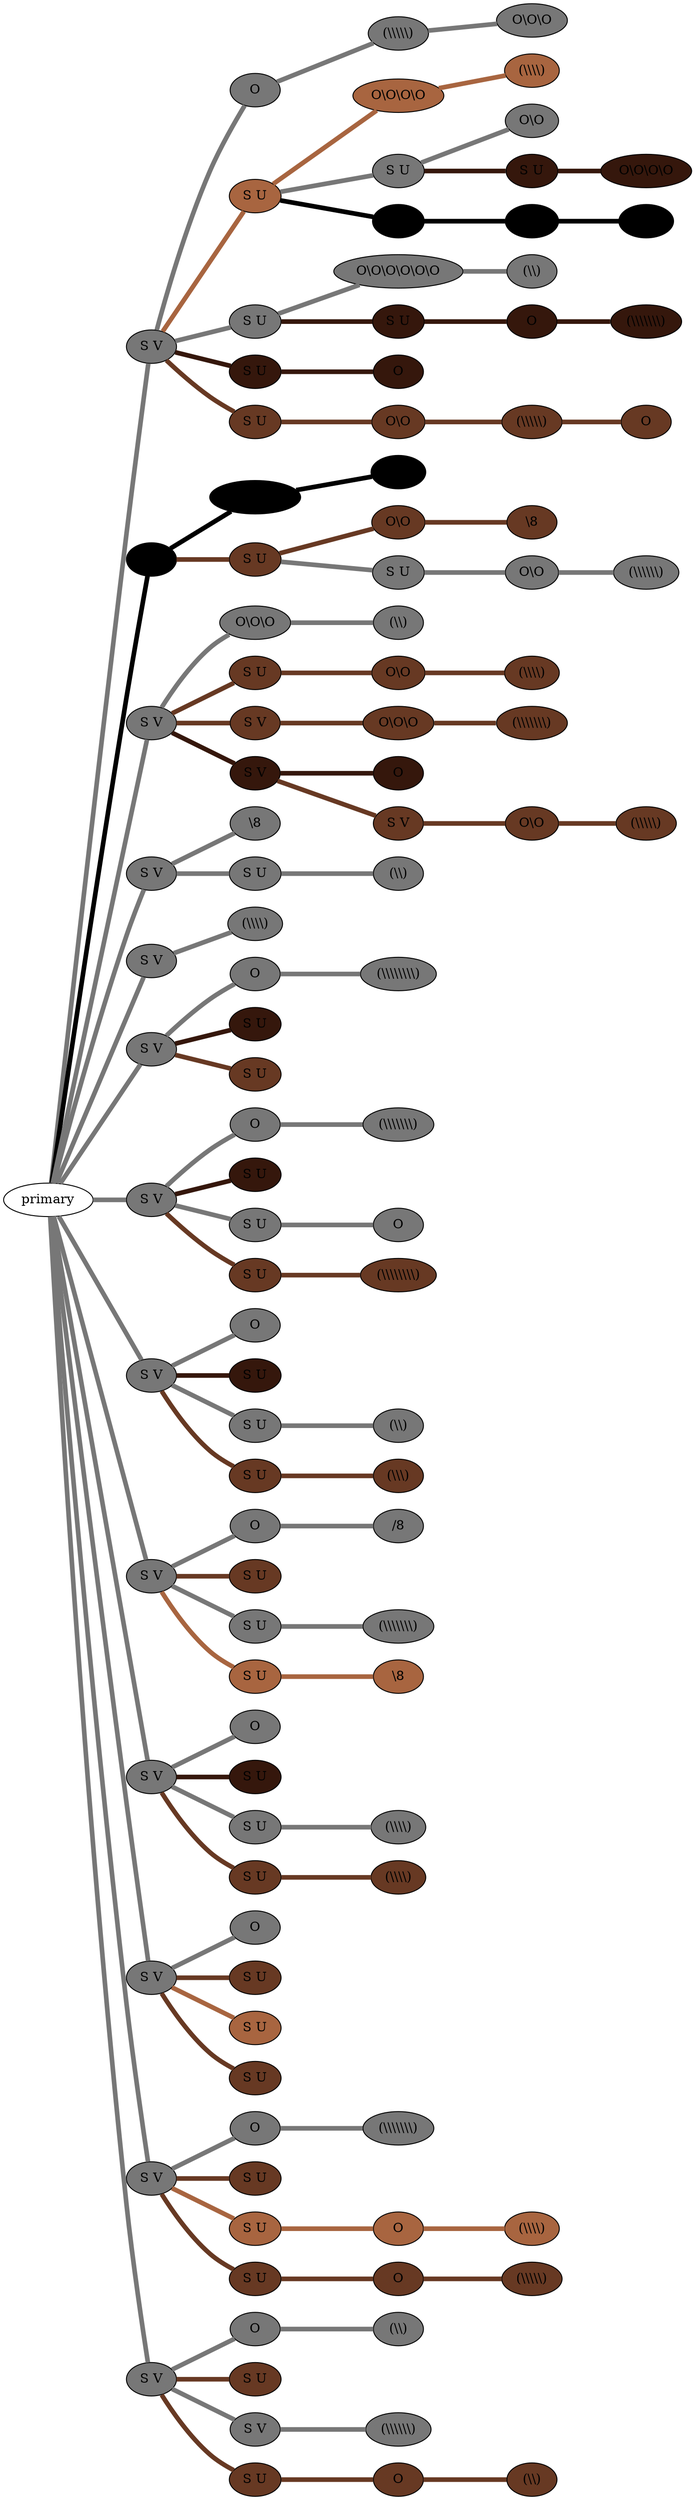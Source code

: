 graph {
 graph [rankdir=LR]
"1" [qtype="pendant_node", pendant_colors="#777777", pendant_ply="S", pendant_attach="V", pendant_length="35", label="S V", style=filled, fillcolor="#777777"]
"primary" -- "1" [qtype="pendant_link",penwidth=5,color="#777777"]
"1:0" [qtype="knot_node", knot_value="1", knot_type="S", knot_position="8.0", knot_spin="Z", label="O", style=filled, fillcolor="#777777"]
"1" -- "1:0" [qtype="knot_link",penwidth=5,color="#777777"]
"1:1" [qtype="knot_node", knot_value="5", knot_type="L", knot_position="16.0", knot_spin="Z", label="(\\\\\\\\\\)", style=filled, fillcolor="#777777"]
"1:0" -- "1:1" [qtype="knot_link",penwidth=5,color="#777777"]
"1:2" [qtype="knot_node", knot_value="3", knot_type="S", knot_position="22.5", knot_spin="Z", label="O\\O\\O", style=filled, fillcolor="#777777"]
"1:1" -- "1:2" [qtype="knot_link",penwidth=5,color="#777777"]
"1s1" [qtype="pendant_node", pendant_colors="#A86540,#777777", pendant_ply="S", pendant_attach="U", pendant_length="37", label="S U", style=filled, fillcolor="#A86540"]
"1" -- "1s1" [qtype="pendant_link",penwidth=5,color="#A86540"]
"1s1:0" [qtype="knot_node", knot_value="4", knot_type="S", knot_position="5.0", knot_spin="Z", label="O\\O\\O\\O", style=filled, fillcolor="#A86540"]
"1s1" -- "1s1:0" [qtype="knot_link",penwidth=5,color="#A86540"]
"1s1:1" [qtype="knot_node", knot_value="4", knot_type="L", knot_position="22.0", knot_spin="Z", label="(\\\\\\\\)", style=filled, fillcolor="#A86540"]
"1s1:0" -- "1s1:1" [qtype="knot_link",penwidth=5,color="#A86540"]
"1s1s1" [qtype="pendant_node", pendant_colors="#777777", pendant_ply="S", pendant_attach="U", pendant_length="38", label="S U", style=filled, fillcolor="#777777"]
"1s1" -- "1s1s1" [qtype="pendant_link",penwidth=5,color="#777777"]
"1s1s1:0" [qtype="knot_node", knot_value="2", knot_type="S", knot_position="6.0", knot_spin="Z", label="O\\O", style=filled, fillcolor="#777777"]
"1s1s1" -- "1s1s1:0" [qtype="knot_link",penwidth=5,color="#777777"]
"1s1s1s1" [qtype="pendant_node", pendant_colors="#35170C", pendant_ply="S", pendant_attach="U", pendant_length="22", label="S U", style=filled, fillcolor="#35170C"]
"1s1s1" -- "1s1s1s1" [qtype="pendant_link",penwidth=5,color="#35170C"]
"1s1s1s1:0" [qtype="knot_node", knot_value="4", knot_type="S", knot_position="5.0", knot_spin="Z", label="O\\O\\O\\O", style=filled, fillcolor="#35170C"]
"1s1s1s1" -- "1s1s1s1:0" [qtype="knot_link",penwidth=5,color="#35170C"]
"1s1s2" [qtype="pendant_node", pendant_colors="#000000", pendant_ply="S", pendant_attach="U", pendant_length="37", label="S U", style=filled, fillcolor="#000000"]
"1s1" -- "1s1s2" [qtype="pendant_link",penwidth=5,color="#000000"]
"1s1s2:0" [qtype="knot_node", knot_value="2", knot_type="S", knot_position="5.0", knot_spin="Z", label="O\\O", style=filled, fillcolor="#000000"]
"1s1s2" -- "1s1s2:0" [qtype="knot_link",penwidth=5,color="#000000"]
"1s1s2:1" [qtype="knot_node", knot_value="4", knot_type="L", knot_position="27.0", knot_spin="Z", label="(\\\\\\\\)", style=filled, fillcolor="#000000"]
"1s1s2:0" -- "1s1s2:1" [qtype="knot_link",penwidth=5,color="#000000"]
"1s2" [qtype="pendant_node", pendant_colors="#777777", pendant_ply="S", pendant_attach="U", pendant_length="31", label="S U", style=filled, fillcolor="#777777"]
"1" -- "1s2" [qtype="pendant_link",penwidth=5,color="#777777"]
"1s2:0" [qtype="knot_node", knot_value="6", knot_type="S", knot_position="8.0", knot_spin="Z", label="O\\O\\O\\O\\O\\O", style=filled, fillcolor="#777777"]
"1s2" -- "1s2:0" [qtype="knot_link",penwidth=5,color="#777777"]
"1s2:1" [qtype="knot_node", knot_value="2", knot_type="L", knot_position="20.0", knot_spin="Z", label="(\\\\)", style=filled, fillcolor="#777777"]
"1s2:0" -- "1s2:1" [qtype="knot_link",penwidth=5,color="#777777"]
"1s2s1" [qtype="pendant_node", pendant_colors="#35170C", pendant_ply="S", pendant_attach="U", pendant_length="20", label="S U", style=filled, fillcolor="#35170C"]
"1s2" -- "1s2s1" [qtype="pendant_link",penwidth=5,color="#35170C"]
"1s2s1:0" [qtype="knot_node", knot_value="1", knot_type="S", knot_position="4.5", knot_spin="Z", label="O", style=filled, fillcolor="#35170C"]
"1s2s1" -- "1s2s1:0" [qtype="knot_link",penwidth=5,color="#35170C"]
"1s2s1:1" [qtype="knot_node", knot_value="7", knot_type="L", knot_position="10.0", knot_spin="Z", label="(\\\\\\\\\\\\\\)", style=filled, fillcolor="#35170C"]
"1s2s1:0" -- "1s2s1:1" [qtype="knot_link",penwidth=5,color="#35170C"]
"1s3" [qtype="pendant_node", pendant_colors="#35170C", pendant_ply="S", pendant_attach="U", pendant_length="6", label="S U", style=filled, fillcolor="#35170C"]
"1" -- "1s3" [qtype="pendant_link",penwidth=5,color="#35170C"]
"1s3:0" [qtype="knot_node", knot_value="1", knot_type="S", knot_position="4.5", knot_spin="Z", label="O", style=filled, fillcolor="#35170C"]
"1s3" -- "1s3:0" [qtype="knot_link",penwidth=5,color="#35170C"]
"1s4" [qtype="pendant_node", pendant_colors="#673923,#777777", pendant_ply="S", pendant_attach="U", pendant_length="32", label="S U", style=filled, fillcolor="#673923"]
"1" -- "1s4" [qtype="pendant_link",penwidth=5,color="#673923"]
"1s4:0" [qtype="knot_node", knot_value="2", knot_type="S", knot_position="5.5", knot_spin="Z", label="O\\O", style=filled, fillcolor="#673923"]
"1s4" -- "1s4:0" [qtype="knot_link",penwidth=5,color="#673923"]
"1s4:1" [qtype="knot_node", knot_value="5", knot_type="L", knot_position="14.0", knot_spin="Z", label="(\\\\\\\\\\)", style=filled, fillcolor="#673923"]
"1s4:0" -- "1s4:1" [qtype="knot_link",penwidth=5,color="#673923"]
"1s4:2" [qtype="knot_node", knot_value="1", knot_type="S", knot_position="27.0", knot_spin="Z", label="O", style=filled, fillcolor="#673923"]
"1s4:1" -- "1s4:2" [qtype="knot_link",penwidth=5,color="#673923"]
"2" [qtype="pendant_node", pendant_colors="#000000", pendant_ply="S", pendant_attach="V", pendant_length="30", label="S V", style=filled, fillcolor="#000000"]
"primary" -- "2" [qtype="pendant_link",penwidth=5,color="#000000"]
"2:0" [qtype="knot_node", knot_value="4", knot_type="S", knot_position="7.5", knot_spin="Z", label="O\\O\\O\\O", style=filled, fillcolor="#000000"]
"2" -- "2:0" [qtype="knot_link",penwidth=5,color="#000000"]
"2:1" [qtype="knot_node", knot_value="4", knot_type="L", knot_position="18.5", knot_spin="Z", label="(\\\\\\\\)", style=filled, fillcolor="#000000"]
"2:0" -- "2:1" [qtype="knot_link",penwidth=5,color="#000000"]
"2s1" [qtype="pendant_node", pendant_colors="#673923,#777777", pendant_ply="S", pendant_attach="U", pendant_length="26", label="S U", style=filled, fillcolor="#673923"]
"2" -- "2s1" [qtype="pendant_link",penwidth=5,color="#673923"]
"2s1:0" [qtype="knot_node", knot_value="2", knot_type="S", knot_position="5.0", knot_spin="Z", label="O\\O", style=filled, fillcolor="#673923"]
"2s1" -- "2s1:0" [qtype="knot_link",penwidth=5,color="#673923"]
"2s1:1" [qtype="knot_node", knot_value="1", knot_type="E", knot_position="16.5", knot_spin="Z", label="\\8", style=filled, fillcolor="#673923"]
"2s1:0" -- "2s1:1" [qtype="knot_link",penwidth=5,color="#673923"]
"2s1s1" [qtype="pendant_node", pendant_colors="#777777", pendant_ply="S", pendant_attach="U", pendant_length="34", label="S U", style=filled, fillcolor="#777777"]
"2s1" -- "2s1s1" [qtype="pendant_link",penwidth=5,color="#777777"]
"2s1s1:0" [qtype="knot_node", knot_value="2", knot_type="S", knot_position="5.0", knot_spin="Z", label="O\\O", style=filled, fillcolor="#777777"]
"2s1s1" -- "2s1s1:0" [qtype="knot_link",penwidth=5,color="#777777"]
"2s1s1:1" [qtype="knot_node", knot_value="6", knot_type="L", knot_position="16.0", knot_spin="Z", label="(\\\\\\\\\\\\)", style=filled, fillcolor="#777777"]
"2s1s1:0" -- "2s1s1:1" [qtype="knot_link",penwidth=5,color="#777777"]
"3" [qtype="pendant_node", pendant_colors="#777777", pendant_ply="S", pendant_attach="V", pendant_length="29", label="S V", style=filled, fillcolor="#777777"]
"primary" -- "3" [qtype="pendant_link",penwidth=5,color="#777777"]
"3:0" [qtype="knot_node", knot_value="3", knot_type="S", knot_position="3.0", knot_spin="Z", label="O\\O\\O", style=filled, fillcolor="#777777"]
"3" -- "3:0" [qtype="knot_link",penwidth=5,color="#777777"]
"3:1" [qtype="knot_node", knot_value="2", knot_type="L", knot_position="16.0", knot_spin="Z", label="(\\\\)", style=filled, fillcolor="#777777"]
"3:0" -- "3:1" [qtype="knot_link",penwidth=5,color="#777777"]
"3s1" [qtype="pendant_node", pendant_colors="#673923,#777777", pendant_ply="S", pendant_attach="U", pendant_length="29", label="S U", style=filled, fillcolor="#673923"]
"3" -- "3s1" [qtype="pendant_link",penwidth=5,color="#673923"]
"3s1:0" [qtype="knot_node", knot_value="2", knot_type="S", knot_position="3.0", knot_spin="Z", label="O\\O", style=filled, fillcolor="#673923"]
"3s1" -- "3s1:0" [qtype="knot_link",penwidth=5,color="#673923"]
"3s1:1" [qtype="knot_node", knot_value="4", knot_type="L", knot_position="16.0", knot_spin="Z", label="(\\\\\\\\)", style=filled, fillcolor="#673923"]
"3s1:0" -- "3s1:1" [qtype="knot_link",penwidth=5,color="#673923"]
"3s2" [qtype="pendant_node", pendant_colors="#673923,#777777", pendant_ply="S", pendant_attach="V", pendant_length="25", label="S V", style=filled, fillcolor="#673923"]
"3" -- "3s2" [qtype="pendant_link",penwidth=5,color="#673923"]
"3s2:0" [qtype="knot_node", knot_value="3", knot_type="S", knot_position="4.5", knot_spin="Z", label="O\\O\\O", style=filled, fillcolor="#673923"]
"3s2" -- "3s2:0" [qtype="knot_link",penwidth=5,color="#673923"]
"3s2:1" [qtype="knot_node", knot_value="7", knot_type="L", knot_position="18.5", knot_spin="Z", label="(\\\\\\\\\\\\\\)", style=filled, fillcolor="#673923"]
"3s2:0" -- "3s2:1" [qtype="knot_link",penwidth=5,color="#673923"]
"3s3" [qtype="pendant_node", pendant_colors="#35170C", pendant_ply="S", pendant_attach="V", pendant_length="11", label="S V", style=filled, fillcolor="#35170C"]
"3" -- "3s3" [qtype="pendant_link",penwidth=5,color="#35170C"]
"3s3:0" [qtype="knot_node", knot_value="1", knot_type="S", knot_position="6.0", knot_spin="Z", label="O", style=filled, fillcolor="#35170C"]
"3s3" -- "3s3:0" [qtype="knot_link",penwidth=5,color="#35170C"]
"3s3s1" [qtype="pendant_node", pendant_colors="#673923,#777777", pendant_ply="S", pendant_attach="V", pendant_length="32", label="S V", style=filled, fillcolor="#673923"]
"3s3" -- "3s3s1" [qtype="pendant_link",penwidth=5,color="#673923"]
"3s3s1:0" [qtype="knot_node", knot_value="2", knot_type="S", knot_position="3.0", knot_spin="Z", label="O\\O", style=filled, fillcolor="#673923"]
"3s3s1" -- "3s3s1:0" [qtype="knot_link",penwidth=5,color="#673923"]
"3s3s1:1" [qtype="knot_node", knot_value="5", knot_type="L", knot_position="17.0", knot_spin="Z", label="(\\\\\\\\\\)", style=filled, fillcolor="#673923"]
"3s3s1:0" -- "3s3s1:1" [qtype="knot_link",penwidth=5,color="#673923"]
"4" [qtype="pendant_node", pendant_colors="#777777", pendant_ply="S", pendant_attach="V", pendant_length="29", label="S V", style=filled, fillcolor="#777777"]
"primary" -- "4" [qtype="pendant_link",penwidth=5,color="#777777"]
"4:0" [qtype="knot_node", knot_value="1", knot_type="E", knot_position="7.5", knot_spin="Z", label="\\8", style=filled, fillcolor="#777777"]
"4" -- "4:0" [qtype="knot_link",penwidth=5,color="#777777"]
"4s1" [qtype="pendant_node", pendant_colors="#777777", pendant_ply="S", pendant_attach="U", pendant_length="10", label="S U", style=filled, fillcolor="#777777"]
"4" -- "4s1" [qtype="pendant_link",penwidth=5,color="#777777"]
"4s1:0" [qtype="knot_node", knot_value="2", knot_type="L", knot_position="10.0", knot_spin="Z", label="(\\\\)", style=filled, fillcolor="#777777"]
"4s1" -- "4s1:0" [qtype="knot_link",penwidth=5,color="#777777"]
"5" [qtype="pendant_node", pendant_colors="#777777", pendant_ply="S", pendant_attach="V", pendant_length="23", label="S V", style=filled, fillcolor="#777777"]
"primary" -- "5" [qtype="pendant_link",penwidth=5,color="#777777"]
"5:0" [qtype="knot_node", knot_value="4", knot_type="L", knot_position="7.5", knot_spin="Z", label="(\\\\\\\\)", style=filled, fillcolor="#777777"]
"5" -- "5:0" [qtype="knot_link",penwidth=5,color="#777777"]
"6" [qtype="pendant_node", pendant_colors="#777777", pendant_ply="S", pendant_attach="V", pendant_length="26", label="S V", style=filled, fillcolor="#777777"]
"primary" -- "6" [qtype="pendant_link",penwidth=5,color="#777777"]
"6:0" [qtype="knot_node", knot_value="1", knot_type="S", knot_position="5.0", knot_spin="Z", label="O", style=filled, fillcolor="#777777"]
"6" -- "6:0" [qtype="knot_link",penwidth=5,color="#777777"]
"6:1" [qtype="knot_node", knot_value="8", knot_type="L", knot_position="18.0", knot_spin="Z", label="(\\\\\\\\\\\\\\\\)", style=filled, fillcolor="#777777"]
"6:0" -- "6:1" [qtype="knot_link",penwidth=5,color="#777777"]
"6s1" [qtype="pendant_node", pendant_colors="#35170C", pendant_ply="S", pendant_attach="U", pendant_length="0", label="S U", style=filled, fillcolor="#35170C"]
"6" -- "6s1" [qtype="pendant_link",penwidth=5,color="#35170C"]
"6s2" [qtype="pendant_node", pendant_colors="#673923,#777777", pendant_ply="S", pendant_attach="U", pendant_length="14", label="S U", style=filled, fillcolor="#673923"]
"6" -- "6s2" [qtype="pendant_link",penwidth=5,color="#673923"]
"7" [qtype="pendant_node", pendant_colors="#777777", pendant_ply="S", pendant_attach="V", pendant_length="22", label="S V", style=filled, fillcolor="#777777"]
"primary" -- "7" [qtype="pendant_link",penwidth=5,color="#777777"]
"7:0" [qtype="knot_node", knot_value="1", knot_type="S", knot_position="5.0", knot_spin="Z", label="O", style=filled, fillcolor="#777777"]
"7" -- "7:0" [qtype="knot_link",penwidth=5,color="#777777"]
"7:1" [qtype="knot_node", knot_value="7", knot_type="L", knot_position="19.5", knot_spin="Z", label="(\\\\\\\\\\\\\\)", style=filled, fillcolor="#777777"]
"7:0" -- "7:1" [qtype="knot_link",penwidth=5,color="#777777"]
"7s1" [qtype="pendant_node", pendant_colors="#35170C", pendant_ply="S", pendant_attach="U", pendant_length="17", label="S U", style=filled, fillcolor="#35170C"]
"7" -- "7s1" [qtype="pendant_link",penwidth=5,color="#35170C"]
"7s2" [qtype="pendant_node", pendant_colors="#777777", pendant_ply="S", pendant_attach="U", pendant_length="31", label="S U", style=filled, fillcolor="#777777"]
"7" -- "7s2" [qtype="pendant_link",penwidth=5,color="#777777"]
"7s2:0" [qtype="knot_node", knot_value="1", knot_type="S", knot_position="9.0", knot_spin="Z", label="O", style=filled, fillcolor="#777777"]
"7s2" -- "7s2:0" [qtype="knot_link",penwidth=5,color="#777777"]
"7s3" [qtype="pendant_node", pendant_colors="#673923,#777777", pendant_ply="S", pendant_attach="U", pendant_length="35", label="S U", style=filled, fillcolor="#673923"]
"7" -- "7s3" [qtype="pendant_link",penwidth=5,color="#673923"]
"7s3:0" [qtype="knot_node", knot_value="8", knot_type="L", knot_position="12.0", knot_spin="Z", label="(\\\\\\\\\\\\\\\\)", style=filled, fillcolor="#673923"]
"7s3" -- "7s3:0" [qtype="knot_link",penwidth=5,color="#673923"]
"8" [qtype="pendant_node", pendant_colors="#777777", pendant_ply="S", pendant_attach="V", pendant_length="42", label="S V", style=filled, fillcolor="#777777"]
"primary" -- "8" [qtype="pendant_link",penwidth=5,color="#777777"]
"8:0" [qtype="knot_node", knot_value="1", knot_type="S", knot_position="6.0", knot_spin="Z", label="O", style=filled, fillcolor="#777777"]
"8" -- "8:0" [qtype="knot_link",penwidth=5,color="#777777"]
"8s1" [qtype="pendant_node", pendant_colors="#35170C", pendant_ply="S", pendant_attach="U", pendant_length="26", label="S U", style=filled, fillcolor="#35170C"]
"8" -- "8s1" [qtype="pendant_link",penwidth=5,color="#35170C"]
"8s2" [qtype="pendant_node", pendant_colors="#777777", pendant_ply="S", pendant_attach="U", pendant_length="41", label="S U", style=filled, fillcolor="#777777"]
"8" -- "8s2" [qtype="pendant_link",penwidth=5,color="#777777"]
"8s2:0" [qtype="knot_node", knot_value="2", knot_type="L", knot_position="12.0", knot_spin="Z", label="(\\\\)", style=filled, fillcolor="#777777"]
"8s2" -- "8s2:0" [qtype="knot_link",penwidth=5,color="#777777"]
"8s3" [qtype="pendant_node", pendant_colors="#673923,#777777", pendant_ply="S", pendant_attach="U", pendant_length="40", label="S U", style=filled, fillcolor="#673923"]
"8" -- "8s3" [qtype="pendant_link",penwidth=5,color="#673923"]
"8s3:0" [qtype="knot_node", knot_value="3", knot_type="L", knot_position="9.0", knot_spin="Z", label="(\\\\\\)", style=filled, fillcolor="#673923"]
"8s3" -- "8s3:0" [qtype="knot_link",penwidth=5,color="#673923"]
"9" [qtype="pendant_node", pendant_colors="#777777", pendant_ply="S", pendant_attach="V", pendant_length="39", label="S V", style=filled, fillcolor="#777777"]
"primary" -- "9" [qtype="pendant_link",penwidth=5,color="#777777"]
"9:0" [qtype="knot_node", knot_value="1", knot_type="S", knot_position="8.0", knot_spin="Z", label="O", style=filled, fillcolor="#777777"]
"9" -- "9:0" [qtype="knot_link",penwidth=5,color="#777777"]
"9:1" [qtype="knot_node", knot_value="1", knot_type="E", knot_position="18.5", knot_spin="S", label="/8", style=filled, fillcolor="#777777"]
"9:0" -- "9:1" [qtype="knot_link",penwidth=5,color="#777777"]
"9s1" [qtype="pendant_node", pendant_colors="#673923,#777777", pendant_ply="S", pendant_attach="U", pendant_length="38", label="S U", style=filled, fillcolor="#673923"]
"9" -- "9s1" [qtype="pendant_link",penwidth=5,color="#673923"]
"9s2" [qtype="pendant_node", pendant_colors="#777777", pendant_ply="S", pendant_attach="U", pendant_length="47", label="S U", style=filled, fillcolor="#777777"]
"9" -- "9s2" [qtype="pendant_link",penwidth=5,color="#777777"]
"9s2:0" [qtype="knot_node", knot_value="7", knot_type="L", knot_position="11.0", knot_spin="Z", label="(\\\\\\\\\\\\\\)", style=filled, fillcolor="#777777"]
"9s2" -- "9s2:0" [qtype="knot_link",penwidth=5,color="#777777"]
"9s3" [qtype="pendant_node", pendant_colors="#A86540,#777777", pendant_ply="S", pendant_attach="U", pendant_length="46", label="S U", style=filled, fillcolor="#A86540"]
"9" -- "9s3" [qtype="pendant_link",penwidth=5,color="#A86540"]
"9s3:0" [qtype="knot_node", knot_value="1", knot_type="E", knot_position="5.0", knot_spin="Z", label="\\8", style=filled, fillcolor="#A86540"]
"9s3" -- "9s3:0" [qtype="knot_link",penwidth=5,color="#A86540"]
"10" [qtype="pendant_node", pendant_colors="#777777", pendant_ply="S", pendant_attach="V", pendant_length="41", label="S V", style=filled, fillcolor="#777777"]
"primary" -- "10" [qtype="pendant_link",penwidth=5,color="#777777"]
"10:0" [qtype="knot_node", knot_value="1", knot_type="S", knot_position="8.0", knot_spin="Z", label="O", style=filled, fillcolor="#777777"]
"10" -- "10:0" [qtype="knot_link",penwidth=5,color="#777777"]
"10s1" [qtype="pendant_node", pendant_colors="#35170C", pendant_ply="S", pendant_attach="U", pendant_length="22", label="S U", style=filled, fillcolor="#35170C"]
"10" -- "10s1" [qtype="pendant_link",penwidth=5,color="#35170C"]
"10s2" [qtype="pendant_node", pendant_colors="#777777", pendant_ply="S", pendant_attach="U", pendant_length="36", label="S U", style=filled, fillcolor="#777777"]
"10" -- "10s2" [qtype="pendant_link",penwidth=5,color="#777777"]
"10s2:0" [qtype="knot_node", knot_value="4", knot_type="L", knot_position="14.0", knot_spin="Z", label="(\\\\\\\\)", style=filled, fillcolor="#777777"]
"10s2" -- "10s2:0" [qtype="knot_link",penwidth=5,color="#777777"]
"10s3" [qtype="pendant_node", pendant_colors="#673923,#777777", pendant_ply="S", pendant_attach="U", pendant_length="41", label="S U", style=filled, fillcolor="#673923"]
"10" -- "10s3" [qtype="pendant_link",penwidth=5,color="#673923"]
"10s3:0" [qtype="knot_node", knot_value="4", knot_type="L", knot_position="10.0", knot_spin="Z", label="(\\\\\\\\)", style=filled, fillcolor="#673923"]
"10s3" -- "10s3:0" [qtype="knot_link",penwidth=5,color="#673923"]
"11" [qtype="pendant_node", pendant_colors="#777777", pendant_ply="S", pendant_attach="V", pendant_length="41", label="S V", style=filled, fillcolor="#777777"]
"primary" -- "11" [qtype="pendant_link",penwidth=5,color="#777777"]
"11:0" [qtype="knot_node", knot_value="1", knot_type="S", knot_position="6.0", knot_spin="Z", label="O", style=filled, fillcolor="#777777"]
"11" -- "11:0" [qtype="knot_link",penwidth=5,color="#777777"]
"11s1" [qtype="pendant_node", pendant_colors="#673923", pendant_ply="S", pendant_attach="U", pendant_length="29", label="S U", style=filled, fillcolor="#673923"]
"11" -- "11s1" [qtype="pendant_link",penwidth=5,color="#673923"]
"11s2" [qtype="pendant_node", pendant_colors="#A86540", pendant_ply="S", pendant_attach="U", pendant_length="53", label="S U", style=filled, fillcolor="#A86540"]
"11" -- "11s2" [qtype="pendant_link",penwidth=5,color="#A86540"]
"11s3" [qtype="pendant_node", pendant_colors="#673923,#777777", pendant_ply="S", pendant_attach="U", pendant_length="46", label="S U", style=filled, fillcolor="#673923"]
"11" -- "11s3" [qtype="pendant_link",penwidth=5,color="#673923"]
"12" [qtype="pendant_node", pendant_colors="#777777", pendant_ply="S", pendant_attach="V", pendant_length="28", label="S V", style=filled, fillcolor="#777777"]
"primary" -- "12" [qtype="pendant_link",penwidth=5,color="#777777"]
"12:0" [qtype="knot_node", knot_value="1", knot_type="S", knot_position="7.0", knot_spin="Z", label="O", style=filled, fillcolor="#777777"]
"12" -- "12:0" [qtype="knot_link",penwidth=5,color="#777777"]
"12:1" [qtype="knot_node", knot_value="7", knot_type="L", knot_position="18.0", knot_spin="Z", label="(\\\\\\\\\\\\\\)", style=filled, fillcolor="#777777"]
"12:0" -- "12:1" [qtype="knot_link",penwidth=5,color="#777777"]
"12s1" [qtype="pendant_node", pendant_colors="#673923", pendant_ply="S", pendant_attach="U", pendant_length="16", label="S U", style=filled, fillcolor="#673923"]
"12" -- "12s1" [qtype="pendant_link",penwidth=5,color="#673923"]
"12s2" [qtype="pendant_node", pendant_colors="#A86540", pendant_ply="S", pendant_attach="U", pendant_length="22", label="S U", style=filled, fillcolor="#A86540"]
"12" -- "12s2" [qtype="pendant_link",penwidth=5,color="#A86540"]
"12s2:0" [qtype="knot_node", knot_value="1", knot_type="S", knot_position="5.0", knot_spin="Z", label="O", style=filled, fillcolor="#A86540"]
"12s2" -- "12s2:0" [qtype="knot_link",penwidth=5,color="#A86540"]
"12s2:1" [qtype="knot_node", knot_value="4", knot_type="L", knot_position="18.5", knot_spin="Z", label="(\\\\\\\\)", style=filled, fillcolor="#A86540"]
"12s2:0" -- "12s2:1" [qtype="knot_link",penwidth=5,color="#A86540"]
"12s3" [qtype="pendant_node", pendant_colors="#673923", pendant_ply="S", pendant_attach="U", pendant_length="23", label="S U", style=filled, fillcolor="#673923"]
"12" -- "12s3" [qtype="pendant_link",penwidth=5,color="#673923"]
"12s3:0" [qtype="knot_node", knot_value="1", knot_type="S", knot_position="4.0", knot_spin="Z", label="O", style=filled, fillcolor="#673923"]
"12s3" -- "12s3:0" [qtype="knot_link",penwidth=5,color="#673923"]
"12s3:1" [qtype="knot_node", knot_value="5", knot_type="L", knot_position="16.0", knot_spin="Z", label="(\\\\\\\\\\)", style=filled, fillcolor="#673923"]
"12s3:0" -- "12s3:1" [qtype="knot_link",penwidth=5,color="#673923"]
"13" [qtype="pendant_node", pendant_colors="#777777", pendant_ply="S", pendant_attach="V", pendant_length="39", label="S V", style=filled, fillcolor="#777777"]
"primary" -- "13" [qtype="pendant_link",penwidth=5,color="#777777"]
"13:0" [qtype="knot_node", knot_value="1", knot_type="S", knot_position="6.0", knot_spin="Z", label="O", style=filled, fillcolor="#777777"]
"13" -- "13:0" [qtype="knot_link",penwidth=5,color="#777777"]
"13:1" [qtype="knot_node", knot_value="2", knot_type="L", knot_position="16.5", knot_spin="Z", label="(\\\\)", style=filled, fillcolor="#777777"]
"13:0" -- "13:1" [qtype="knot_link",penwidth=5,color="#777777"]
"13s1" [qtype="pendant_node", pendant_colors="#673923", pendant_ply="S", pendant_attach="U", pendant_length="20", label="S U", style=filled, fillcolor="#673923"]
"13" -- "13s1" [qtype="pendant_link",penwidth=5,color="#673923"]
"13s2" [qtype="pendant_node", pendant_colors="#777777,#A86540", pendant_ply="S", pendant_attach="V", pendant_length="27", label="S V", style=filled, fillcolor="#777777"]
"13" -- "13s2" [qtype="pendant_link",penwidth=5,color="#777777"]
"13s2:0" [qtype="knot_node", knot_value="6", knot_type="L", knot_position="10.0", knot_spin="Z", label="(\\\\\\\\\\\\)", style=filled, fillcolor="#777777"]
"13s2" -- "13s2:0" [qtype="knot_link",penwidth=5,color="#777777"]
"13s3" [qtype="pendant_node", pendant_colors="#673923,#777777", pendant_ply="S", pendant_attach="U", pendant_length="32", label="S U", style=filled, fillcolor="#673923"]
"13" -- "13s3" [qtype="pendant_link",penwidth=5,color="#673923"]
"13s3:0" [qtype="knot_node", knot_value="1", knot_type="S", knot_position="4.0", knot_spin="Z", label="O", style=filled, fillcolor="#673923"]
"13s3" -- "13s3:0" [qtype="knot_link",penwidth=5,color="#673923"]
"13s3:1" [qtype="knot_node", knot_value="2", knot_type="L", knot_position="15.0", knot_spin="Z", label="(\\\\)", style=filled, fillcolor="#673923"]
"13s3:0" -- "13s3:1" [qtype="knot_link",penwidth=5,color="#673923"]
}
